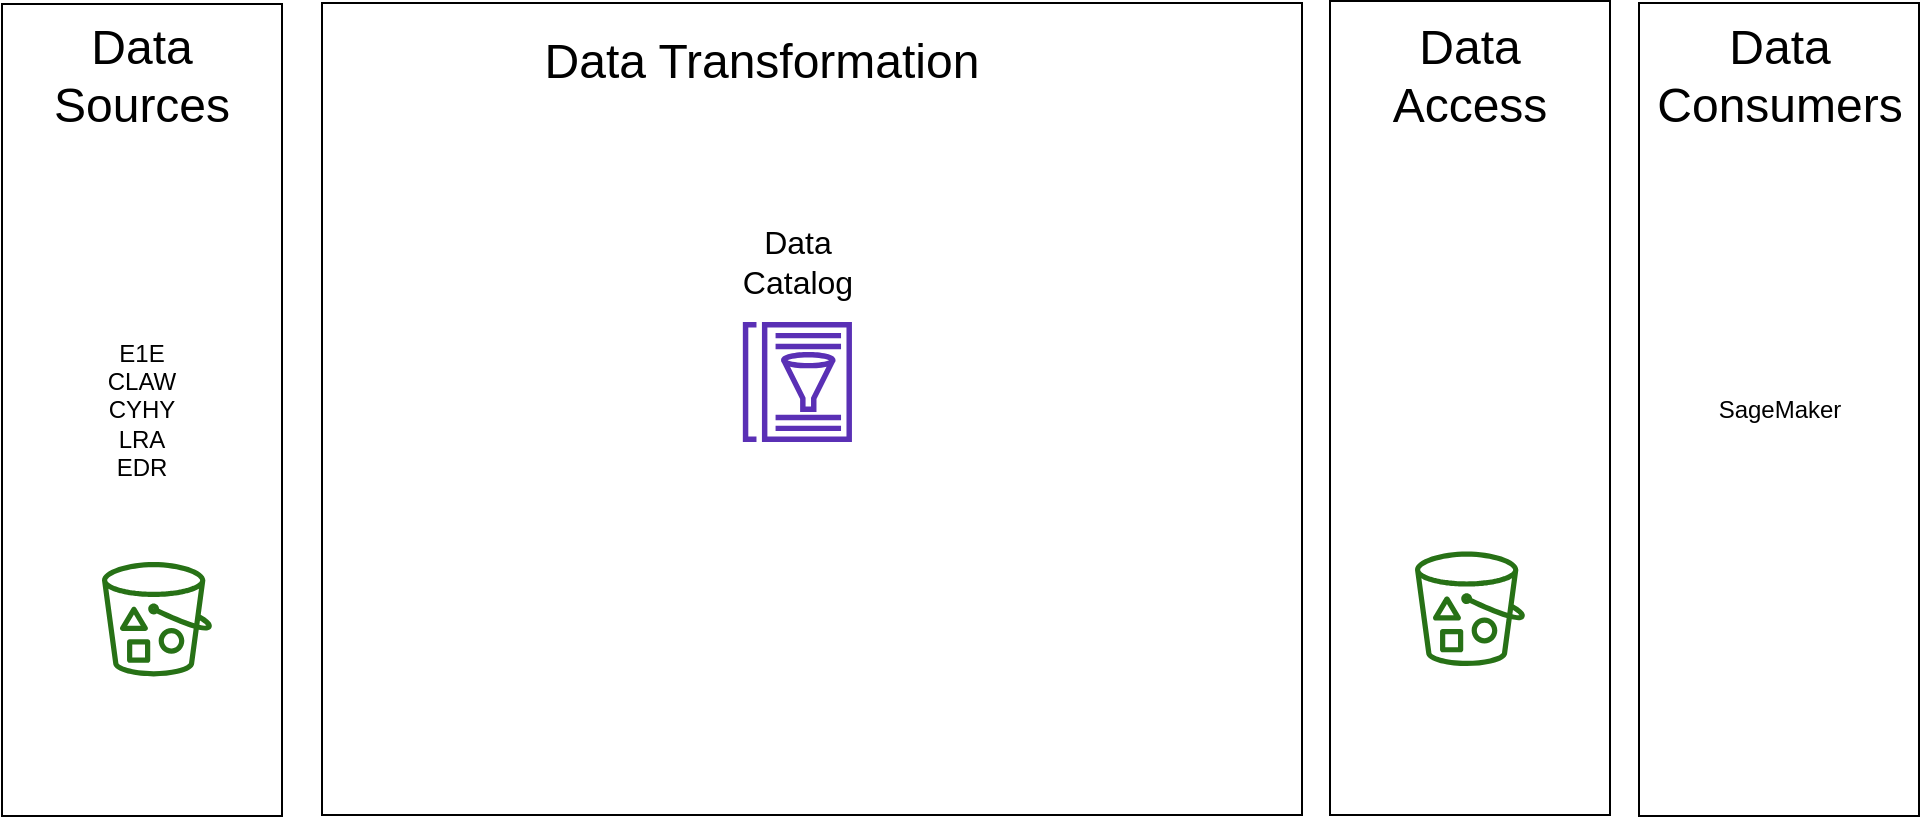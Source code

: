 <mxfile version="14.7.6" type="github">
  <diagram id="mUTb9pxzMLT0bge-f1Fd" name="Page-1">
    <mxGraphModel dx="4609" dy="2291" grid="1" gridSize="10" guides="1" tooltips="1" connect="1" arrows="1" fold="1" page="1" pageScale="1" pageWidth="1000" pageHeight="400" math="0" shadow="0">
      <root>
        <mxCell id="0" />
        <mxCell id="1" parent="0" />
        <mxCell id="6iu_p2EDdZprySknlbIH-43" value="" style="rounded=0;whiteSpace=wrap;html=1;" parent="1" vertex="1">
          <mxGeometry x="-146" y="-360.5" width="140" height="407" as="geometry" />
        </mxCell>
        <mxCell id="6iu_p2EDdZprySknlbIH-70" value="E1E&lt;br&gt;CLAW&lt;br&gt;CYHY&lt;br&gt;LRA&lt;br&gt;EDR" style="rounded=0;whiteSpace=wrap;html=1;" parent="1" vertex="1">
          <mxGeometry x="-810" y="-359" width="140" height="406" as="geometry" />
        </mxCell>
        <mxCell id="6iu_p2EDdZprySknlbIH-2" value="" style="rounded=0;whiteSpace=wrap;html=1;" parent="1" vertex="1">
          <mxGeometry x="-650" y="-359.5" width="490" height="406" as="geometry" />
        </mxCell>
        <mxCell id="6iu_p2EDdZprySknlbIH-3" value="Data Transformation" style="text;html=1;strokeColor=none;fillColor=none;align=center;verticalAlign=middle;whiteSpace=wrap;rounded=0;fontSize=24;" parent="1" vertex="1">
          <mxGeometry x="-560" y="-340" width="260" height="20" as="geometry" />
        </mxCell>
        <mxCell id="6iu_p2EDdZprySknlbIH-4" value="" style="outlineConnect=0;fontColor=#232F3E;gradientColor=none;fillColor=#277116;strokeColor=none;dashed=0;verticalLabelPosition=bottom;verticalAlign=top;align=center;html=1;fontSize=12;fontStyle=0;aspect=fixed;pointerEvents=1;shape=mxgraph.aws4.bucket_with_objects;" parent="1" vertex="1">
          <mxGeometry x="-760" y="-80" width="55" height="57.2" as="geometry" />
        </mxCell>
        <mxCell id="6iu_p2EDdZprySknlbIH-7" value="" style="outlineConnect=0;fontColor=#232F3E;gradientColor=none;fillColor=#5A30B5;strokeColor=none;dashed=0;verticalLabelPosition=bottom;verticalAlign=top;align=center;html=1;fontSize=12;fontStyle=0;aspect=fixed;pointerEvents=1;shape=mxgraph.aws4.glue_data_catalog;" parent="1" vertex="1">
          <mxGeometry x="-440" y="-200" width="55.39" height="60" as="geometry" />
        </mxCell>
        <mxCell id="6iu_p2EDdZprySknlbIH-8" value="Data Catalog" style="text;html=1;strokeColor=none;fillColor=none;align=center;verticalAlign=middle;whiteSpace=wrap;rounded=0;fontSize=16;" parent="1" vertex="1">
          <mxGeometry x="-432.31" y="-240" width="40" height="20" as="geometry" />
        </mxCell>
        <mxCell id="6iu_p2EDdZprySknlbIH-9" value="" style="outlineConnect=0;fontColor=#232F3E;gradientColor=none;fillColor=#277116;strokeColor=none;dashed=0;verticalLabelPosition=bottom;verticalAlign=top;align=center;html=1;fontSize=12;fontStyle=0;aspect=fixed;pointerEvents=1;shape=mxgraph.aws4.bucket_with_objects;" parent="1" vertex="1">
          <mxGeometry x="-103.5" y="-85.2" width="55" height="57.2" as="geometry" />
        </mxCell>
        <mxCell id="6iu_p2EDdZprySknlbIH-44" value="SageMaker" style="rounded=0;whiteSpace=wrap;html=1;" parent="1" vertex="1">
          <mxGeometry x="8.5" y="-359.5" width="140" height="406.5" as="geometry" />
        </mxCell>
        <mxCell id="6iu_p2EDdZprySknlbIH-45" value="Data Access" style="text;html=1;strokeColor=none;fillColor=none;align=center;verticalAlign=middle;whiteSpace=wrap;rounded=0;fontSize=24;" parent="1" vertex="1">
          <mxGeometry x="-141" y="-333" width="130" height="20" as="geometry" />
        </mxCell>
        <mxCell id="6iu_p2EDdZprySknlbIH-46" value="Data Consumers" style="text;html=1;strokeColor=none;fillColor=none;align=center;verticalAlign=middle;whiteSpace=wrap;rounded=0;fontSize=24;" parent="1" vertex="1">
          <mxGeometry x="58.5" y="-333" width="40" height="20" as="geometry" />
        </mxCell>
        <mxCell id="6iu_p2EDdZprySknlbIH-72" value="Data Sources" style="text;html=1;strokeColor=none;fillColor=none;align=center;verticalAlign=middle;whiteSpace=wrap;rounded=0;fontSize=24;" parent="1" vertex="1">
          <mxGeometry x="-760" y="-333" width="40" height="20" as="geometry" />
        </mxCell>
      </root>
    </mxGraphModel>
  </diagram>
</mxfile>
